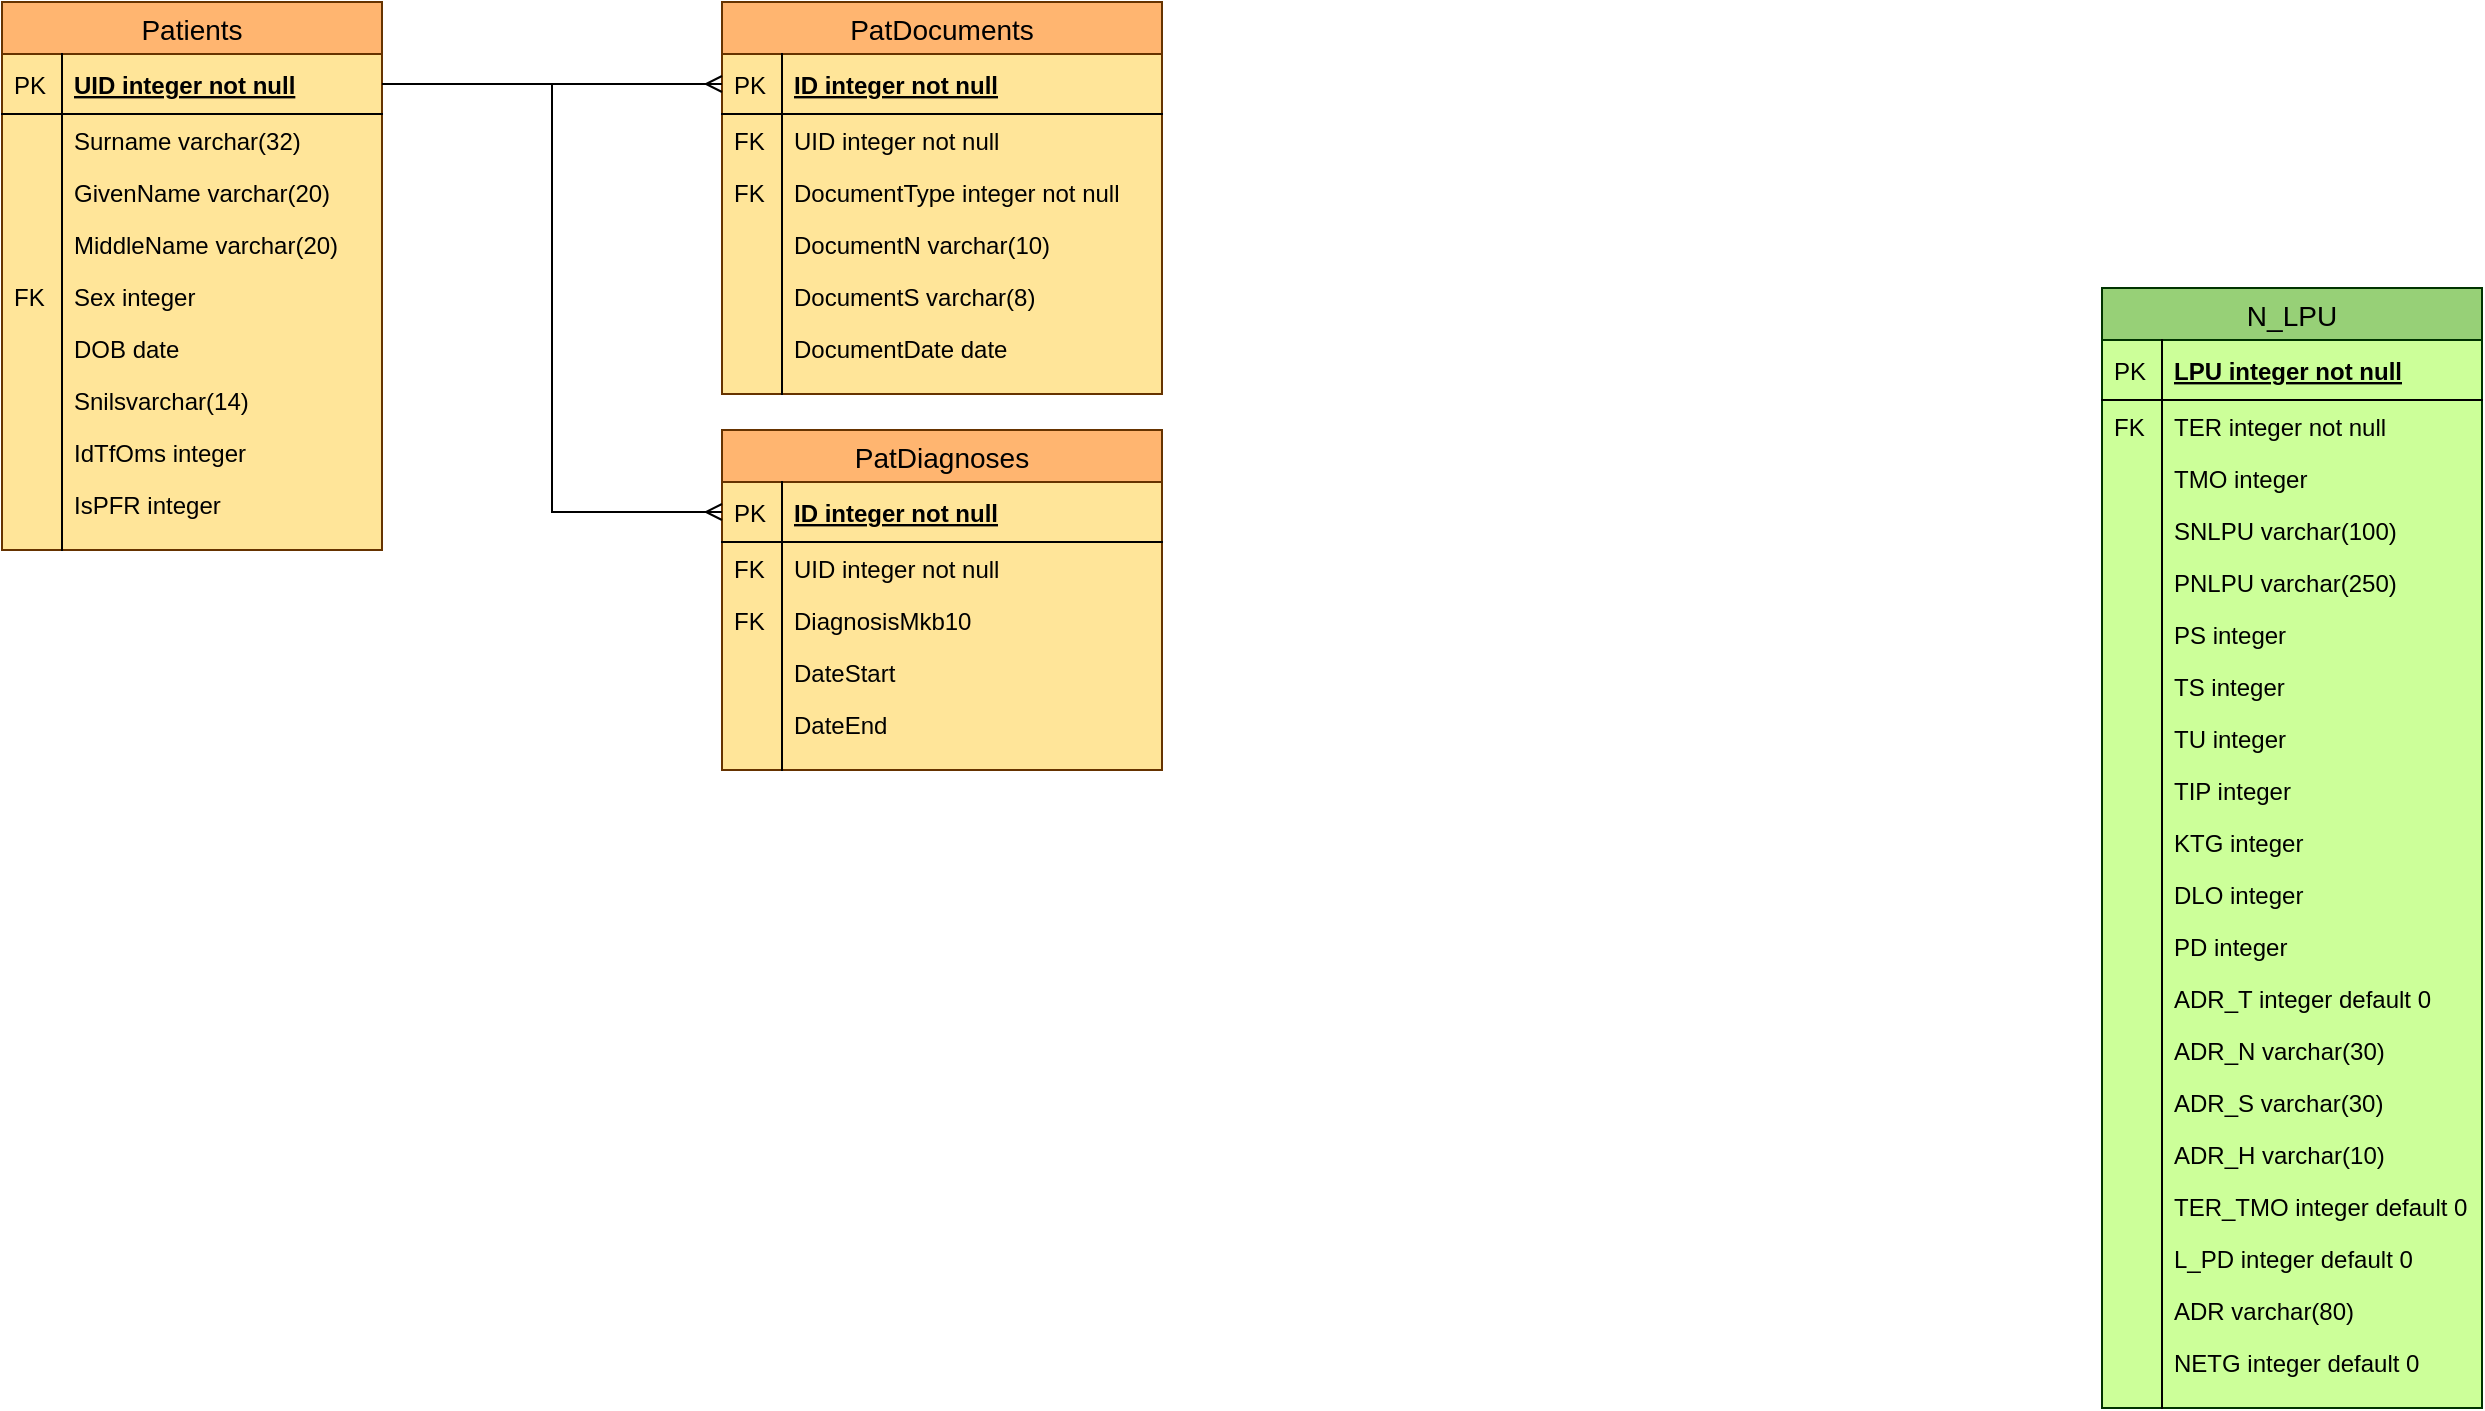 <mxfile version="12.7.8" type="github">
  <diagram id="FUw9X7OmCRQf30oBuY6P" name="Page-1">
    <mxGraphModel dx="1543" dy="1233" grid="1" gridSize="10" guides="1" tooltips="1" connect="1" arrows="1" fold="1" page="1" pageScale="1" pageWidth="827" pageHeight="1169" math="0" shadow="0">
      <root>
        <mxCell id="0" />
        <mxCell id="1" parent="0" />
        <mxCell id="DqM6Q0FQ7EFnhmW7gJWp-73" value="N_LPU" style="swimlane;fontStyle=0;childLayout=stackLayout;horizontal=1;startSize=26;fillColor=#97D077;horizontalStack=0;resizeParent=1;resizeParentMax=0;resizeLast=0;collapsible=1;marginBottom=0;swimlaneFillColor=#CCFF99;align=center;fontSize=14;strokeColor=#003300;" vertex="1" parent="1">
          <mxGeometry x="2470" y="189" width="190" height="560" as="geometry" />
        </mxCell>
        <mxCell id="DqM6Q0FQ7EFnhmW7gJWp-74" value="LPU integer not null" style="shape=partialRectangle;top=0;left=0;right=0;bottom=1;align=left;verticalAlign=middle;fillColor=none;spacingLeft=34;spacingRight=4;overflow=hidden;rotatable=0;points=[[0,0.5],[1,0.5]];portConstraint=eastwest;dropTarget=0;fontStyle=5;fontSize=12;" vertex="1" parent="DqM6Q0FQ7EFnhmW7gJWp-73">
          <mxGeometry y="26" width="190" height="30" as="geometry" />
        </mxCell>
        <mxCell id="DqM6Q0FQ7EFnhmW7gJWp-75" value="PK" style="shape=partialRectangle;top=0;left=0;bottom=0;fillColor=none;align=left;verticalAlign=middle;spacingLeft=4;spacingRight=4;overflow=hidden;rotatable=0;points=[];portConstraint=eastwest;part=1;fontSize=12;" vertex="1" connectable="0" parent="DqM6Q0FQ7EFnhmW7gJWp-74">
          <mxGeometry width="30" height="30" as="geometry" />
        </mxCell>
        <mxCell id="DqM6Q0FQ7EFnhmW7gJWp-76" value="TER integer not null" style="shape=partialRectangle;top=0;left=0;right=0;bottom=0;align=left;verticalAlign=top;fillColor=none;spacingLeft=34;spacingRight=4;overflow=hidden;rotatable=0;points=[[0,0.5],[1,0.5]];portConstraint=eastwest;dropTarget=0;fontSize=12;" vertex="1" parent="DqM6Q0FQ7EFnhmW7gJWp-73">
          <mxGeometry y="56" width="190" height="26" as="geometry" />
        </mxCell>
        <mxCell id="DqM6Q0FQ7EFnhmW7gJWp-77" value="FK" style="shape=partialRectangle;top=0;left=0;bottom=0;fillColor=none;align=left;verticalAlign=top;spacingLeft=4;spacingRight=4;overflow=hidden;rotatable=0;points=[];portConstraint=eastwest;part=1;fontSize=12;" vertex="1" connectable="0" parent="DqM6Q0FQ7EFnhmW7gJWp-76">
          <mxGeometry width="30" height="26" as="geometry" />
        </mxCell>
        <mxCell id="DqM6Q0FQ7EFnhmW7gJWp-78" value="TMO integer" style="shape=partialRectangle;top=0;left=0;right=0;bottom=0;align=left;verticalAlign=top;fillColor=none;spacingLeft=34;spacingRight=4;overflow=hidden;rotatable=0;points=[[0,0.5],[1,0.5]];portConstraint=eastwest;dropTarget=0;fontSize=12;" vertex="1" parent="DqM6Q0FQ7EFnhmW7gJWp-73">
          <mxGeometry y="82" width="190" height="26" as="geometry" />
        </mxCell>
        <mxCell id="DqM6Q0FQ7EFnhmW7gJWp-79" value="" style="shape=partialRectangle;top=0;left=0;bottom=0;fillColor=none;align=left;verticalAlign=top;spacingLeft=4;spacingRight=4;overflow=hidden;rotatable=0;points=[];portConstraint=eastwest;part=1;fontSize=12;" vertex="1" connectable="0" parent="DqM6Q0FQ7EFnhmW7gJWp-78">
          <mxGeometry width="30" height="26" as="geometry" />
        </mxCell>
        <mxCell id="DqM6Q0FQ7EFnhmW7gJWp-80" value="SNLPU varchar(100)" style="shape=partialRectangle;top=0;left=0;right=0;bottom=0;align=left;verticalAlign=top;fillColor=none;spacingLeft=34;spacingRight=4;overflow=hidden;rotatable=0;points=[[0,0.5],[1,0.5]];portConstraint=eastwest;dropTarget=0;fontSize=12;strokeColor=#003300;" vertex="1" parent="DqM6Q0FQ7EFnhmW7gJWp-73">
          <mxGeometry y="108" width="190" height="26" as="geometry" />
        </mxCell>
        <mxCell id="DqM6Q0FQ7EFnhmW7gJWp-81" value="" style="shape=partialRectangle;top=0;left=0;bottom=0;fillColor=none;align=left;verticalAlign=top;spacingLeft=4;spacingRight=4;overflow=hidden;rotatable=0;points=[];portConstraint=eastwest;part=1;fontSize=12;" vertex="1" connectable="0" parent="DqM6Q0FQ7EFnhmW7gJWp-80">
          <mxGeometry width="30" height="26" as="geometry" />
        </mxCell>
        <mxCell id="DqM6Q0FQ7EFnhmW7gJWp-82" value="PNLPU varchar(250)" style="shape=partialRectangle;top=0;left=0;right=0;bottom=0;align=left;verticalAlign=top;fillColor=none;spacingLeft=34;spacingRight=4;overflow=hidden;rotatable=0;points=[[0,0.5],[1,0.5]];portConstraint=eastwest;dropTarget=0;fontSize=12;strokeColor=#003300;" vertex="1" parent="DqM6Q0FQ7EFnhmW7gJWp-73">
          <mxGeometry y="134" width="190" height="26" as="geometry" />
        </mxCell>
        <mxCell id="DqM6Q0FQ7EFnhmW7gJWp-83" value="" style="shape=partialRectangle;top=0;left=0;bottom=0;fillColor=none;align=left;verticalAlign=top;spacingLeft=4;spacingRight=4;overflow=hidden;rotatable=0;points=[];portConstraint=eastwest;part=1;fontSize=12;" vertex="1" connectable="0" parent="DqM6Q0FQ7EFnhmW7gJWp-82">
          <mxGeometry width="30" height="26" as="geometry" />
        </mxCell>
        <mxCell id="DqM6Q0FQ7EFnhmW7gJWp-84" value="PS integer" style="shape=partialRectangle;top=0;left=0;right=0;bottom=0;align=left;verticalAlign=top;fillColor=none;spacingLeft=34;spacingRight=4;overflow=hidden;rotatable=0;points=[[0,0.5],[1,0.5]];portConstraint=eastwest;dropTarget=0;fontSize=12;strokeColor=#003300;" vertex="1" parent="DqM6Q0FQ7EFnhmW7gJWp-73">
          <mxGeometry y="160" width="190" height="26" as="geometry" />
        </mxCell>
        <mxCell id="DqM6Q0FQ7EFnhmW7gJWp-85" value="" style="shape=partialRectangle;top=0;left=0;bottom=0;fillColor=none;align=left;verticalAlign=top;spacingLeft=4;spacingRight=4;overflow=hidden;rotatable=0;points=[];portConstraint=eastwest;part=1;fontSize=12;" vertex="1" connectable="0" parent="DqM6Q0FQ7EFnhmW7gJWp-84">
          <mxGeometry width="30" height="26" as="geometry" />
        </mxCell>
        <mxCell id="DqM6Q0FQ7EFnhmW7gJWp-86" value="TS integer" style="shape=partialRectangle;top=0;left=0;right=0;bottom=0;align=left;verticalAlign=top;fillColor=none;spacingLeft=34;spacingRight=4;overflow=hidden;rotatable=0;points=[[0,0.5],[1,0.5]];portConstraint=eastwest;dropTarget=0;fontSize=12;strokeColor=#003300;" vertex="1" parent="DqM6Q0FQ7EFnhmW7gJWp-73">
          <mxGeometry y="186" width="190" height="26" as="geometry" />
        </mxCell>
        <mxCell id="DqM6Q0FQ7EFnhmW7gJWp-87" value="" style="shape=partialRectangle;top=0;left=0;bottom=0;fillColor=none;align=left;verticalAlign=top;spacingLeft=4;spacingRight=4;overflow=hidden;rotatable=0;points=[];portConstraint=eastwest;part=1;fontSize=12;" vertex="1" connectable="0" parent="DqM6Q0FQ7EFnhmW7gJWp-86">
          <mxGeometry width="30" height="26" as="geometry" />
        </mxCell>
        <mxCell id="DqM6Q0FQ7EFnhmW7gJWp-88" value="TU integer" style="shape=partialRectangle;top=0;left=0;right=0;bottom=0;align=left;verticalAlign=top;fillColor=none;spacingLeft=34;spacingRight=4;overflow=hidden;rotatable=0;points=[[0,0.5],[1,0.5]];portConstraint=eastwest;dropTarget=0;fontSize=12;strokeColor=#003300;" vertex="1" parent="DqM6Q0FQ7EFnhmW7gJWp-73">
          <mxGeometry y="212" width="190" height="26" as="geometry" />
        </mxCell>
        <mxCell id="DqM6Q0FQ7EFnhmW7gJWp-89" value="" style="shape=partialRectangle;top=0;left=0;bottom=0;fillColor=none;align=left;verticalAlign=top;spacingLeft=4;spacingRight=4;overflow=hidden;rotatable=0;points=[];portConstraint=eastwest;part=1;fontSize=12;" vertex="1" connectable="0" parent="DqM6Q0FQ7EFnhmW7gJWp-88">
          <mxGeometry width="30" height="26" as="geometry" />
        </mxCell>
        <mxCell id="DqM6Q0FQ7EFnhmW7gJWp-90" value="TIP integer" style="shape=partialRectangle;top=0;left=0;right=0;bottom=0;align=left;verticalAlign=top;fillColor=none;spacingLeft=34;spacingRight=4;overflow=hidden;rotatable=0;points=[[0,0.5],[1,0.5]];portConstraint=eastwest;dropTarget=0;fontSize=12;strokeColor=#003300;" vertex="1" parent="DqM6Q0FQ7EFnhmW7gJWp-73">
          <mxGeometry y="238" width="190" height="26" as="geometry" />
        </mxCell>
        <mxCell id="DqM6Q0FQ7EFnhmW7gJWp-91" value="" style="shape=partialRectangle;top=0;left=0;bottom=0;fillColor=none;align=left;verticalAlign=top;spacingLeft=4;spacingRight=4;overflow=hidden;rotatable=0;points=[];portConstraint=eastwest;part=1;fontSize=12;" vertex="1" connectable="0" parent="DqM6Q0FQ7EFnhmW7gJWp-90">
          <mxGeometry width="30" height="26" as="geometry" />
        </mxCell>
        <mxCell id="DqM6Q0FQ7EFnhmW7gJWp-92" value="KTG integer" style="shape=partialRectangle;top=0;left=0;right=0;bottom=0;align=left;verticalAlign=top;fillColor=none;spacingLeft=34;spacingRight=4;overflow=hidden;rotatable=0;points=[[0,0.5],[1,0.5]];portConstraint=eastwest;dropTarget=0;fontSize=12;strokeColor=#003300;" vertex="1" parent="DqM6Q0FQ7EFnhmW7gJWp-73">
          <mxGeometry y="264" width="190" height="26" as="geometry" />
        </mxCell>
        <mxCell id="DqM6Q0FQ7EFnhmW7gJWp-93" value="" style="shape=partialRectangle;top=0;left=0;bottom=0;fillColor=none;align=left;verticalAlign=top;spacingLeft=4;spacingRight=4;overflow=hidden;rotatable=0;points=[];portConstraint=eastwest;part=1;fontSize=12;" vertex="1" connectable="0" parent="DqM6Q0FQ7EFnhmW7gJWp-92">
          <mxGeometry width="30" height="26" as="geometry" />
        </mxCell>
        <mxCell id="DqM6Q0FQ7EFnhmW7gJWp-94" value="DLO integer" style="shape=partialRectangle;top=0;left=0;right=0;bottom=0;align=left;verticalAlign=top;fillColor=none;spacingLeft=34;spacingRight=4;overflow=hidden;rotatable=0;points=[[0,0.5],[1,0.5]];portConstraint=eastwest;dropTarget=0;fontSize=12;strokeColor=#003300;" vertex="1" parent="DqM6Q0FQ7EFnhmW7gJWp-73">
          <mxGeometry y="290" width="190" height="26" as="geometry" />
        </mxCell>
        <mxCell id="DqM6Q0FQ7EFnhmW7gJWp-95" value="" style="shape=partialRectangle;top=0;left=0;bottom=0;fillColor=none;align=left;verticalAlign=top;spacingLeft=4;spacingRight=4;overflow=hidden;rotatable=0;points=[];portConstraint=eastwest;part=1;fontSize=12;" vertex="1" connectable="0" parent="DqM6Q0FQ7EFnhmW7gJWp-94">
          <mxGeometry width="30" height="26" as="geometry" />
        </mxCell>
        <mxCell id="DqM6Q0FQ7EFnhmW7gJWp-96" value="PD integer" style="shape=partialRectangle;top=0;left=0;right=0;bottom=0;align=left;verticalAlign=top;fillColor=none;spacingLeft=34;spacingRight=4;overflow=hidden;rotatable=0;points=[[0,0.5],[1,0.5]];portConstraint=eastwest;dropTarget=0;fontSize=12;strokeColor=#003300;" vertex="1" parent="DqM6Q0FQ7EFnhmW7gJWp-73">
          <mxGeometry y="316" width="190" height="26" as="geometry" />
        </mxCell>
        <mxCell id="DqM6Q0FQ7EFnhmW7gJWp-97" value="" style="shape=partialRectangle;top=0;left=0;bottom=0;fillColor=none;align=left;verticalAlign=top;spacingLeft=4;spacingRight=4;overflow=hidden;rotatable=0;points=[];portConstraint=eastwest;part=1;fontSize=12;" vertex="1" connectable="0" parent="DqM6Q0FQ7EFnhmW7gJWp-96">
          <mxGeometry width="30" height="26" as="geometry" />
        </mxCell>
        <mxCell id="DqM6Q0FQ7EFnhmW7gJWp-98" value="ADR_T integer default 0&#xa;" style="shape=partialRectangle;top=0;left=0;right=0;bottom=0;align=left;verticalAlign=top;fillColor=none;spacingLeft=34;spacingRight=4;overflow=hidden;rotatable=0;points=[[0,0.5],[1,0.5]];portConstraint=eastwest;dropTarget=0;fontSize=12;strokeColor=#003300;" vertex="1" parent="DqM6Q0FQ7EFnhmW7gJWp-73">
          <mxGeometry y="342" width="190" height="26" as="geometry" />
        </mxCell>
        <mxCell id="DqM6Q0FQ7EFnhmW7gJWp-99" value="" style="shape=partialRectangle;top=0;left=0;bottom=0;fillColor=none;align=left;verticalAlign=top;spacingLeft=4;spacingRight=4;overflow=hidden;rotatable=0;points=[];portConstraint=eastwest;part=1;fontSize=12;" vertex="1" connectable="0" parent="DqM6Q0FQ7EFnhmW7gJWp-98">
          <mxGeometry width="30" height="26" as="geometry" />
        </mxCell>
        <mxCell id="DqM6Q0FQ7EFnhmW7gJWp-100" value="ADR_N varchar(30)" style="shape=partialRectangle;top=0;left=0;right=0;bottom=0;align=left;verticalAlign=top;fillColor=none;spacingLeft=34;spacingRight=4;overflow=hidden;rotatable=0;points=[[0,0.5],[1,0.5]];portConstraint=eastwest;dropTarget=0;fontSize=12;strokeColor=#003300;" vertex="1" parent="DqM6Q0FQ7EFnhmW7gJWp-73">
          <mxGeometry y="368" width="190" height="26" as="geometry" />
        </mxCell>
        <mxCell id="DqM6Q0FQ7EFnhmW7gJWp-101" value="" style="shape=partialRectangle;top=0;left=0;bottom=0;fillColor=none;align=left;verticalAlign=top;spacingLeft=4;spacingRight=4;overflow=hidden;rotatable=0;points=[];portConstraint=eastwest;part=1;fontSize=12;" vertex="1" connectable="0" parent="DqM6Q0FQ7EFnhmW7gJWp-100">
          <mxGeometry width="30" height="26" as="geometry" />
        </mxCell>
        <mxCell id="DqM6Q0FQ7EFnhmW7gJWp-102" value="ADR_S varchar(30)" style="shape=partialRectangle;top=0;left=0;right=0;bottom=0;align=left;verticalAlign=top;fillColor=none;spacingLeft=34;spacingRight=4;overflow=hidden;rotatable=0;points=[[0,0.5],[1,0.5]];portConstraint=eastwest;dropTarget=0;fontSize=12;strokeColor=#003300;" vertex="1" parent="DqM6Q0FQ7EFnhmW7gJWp-73">
          <mxGeometry y="394" width="190" height="26" as="geometry" />
        </mxCell>
        <mxCell id="DqM6Q0FQ7EFnhmW7gJWp-103" value="" style="shape=partialRectangle;top=0;left=0;bottom=0;fillColor=none;align=left;verticalAlign=top;spacingLeft=4;spacingRight=4;overflow=hidden;rotatable=0;points=[];portConstraint=eastwest;part=1;fontSize=12;" vertex="1" connectable="0" parent="DqM6Q0FQ7EFnhmW7gJWp-102">
          <mxGeometry width="30" height="26" as="geometry" />
        </mxCell>
        <mxCell id="DqM6Q0FQ7EFnhmW7gJWp-104" value="ADR_H varchar(10)" style="shape=partialRectangle;top=0;left=0;right=0;bottom=0;align=left;verticalAlign=top;fillColor=none;spacingLeft=34;spacingRight=4;overflow=hidden;rotatable=0;points=[[0,0.5],[1,0.5]];portConstraint=eastwest;dropTarget=0;fontSize=12;strokeColor=#003300;" vertex="1" parent="DqM6Q0FQ7EFnhmW7gJWp-73">
          <mxGeometry y="420" width="190" height="26" as="geometry" />
        </mxCell>
        <mxCell id="DqM6Q0FQ7EFnhmW7gJWp-105" value="" style="shape=partialRectangle;top=0;left=0;bottom=0;fillColor=none;align=left;verticalAlign=top;spacingLeft=4;spacingRight=4;overflow=hidden;rotatable=0;points=[];portConstraint=eastwest;part=1;fontSize=12;" vertex="1" connectable="0" parent="DqM6Q0FQ7EFnhmW7gJWp-104">
          <mxGeometry width="30" height="26" as="geometry" />
        </mxCell>
        <mxCell id="DqM6Q0FQ7EFnhmW7gJWp-106" value="TER_TMO integer default 0" style="shape=partialRectangle;top=0;left=0;right=0;bottom=0;align=left;verticalAlign=top;fillColor=none;spacingLeft=34;spacingRight=4;overflow=hidden;rotatable=0;points=[[0,0.5],[1,0.5]];portConstraint=eastwest;dropTarget=0;fontSize=12;strokeColor=#003300;" vertex="1" parent="DqM6Q0FQ7EFnhmW7gJWp-73">
          <mxGeometry y="446" width="190" height="26" as="geometry" />
        </mxCell>
        <mxCell id="DqM6Q0FQ7EFnhmW7gJWp-107" value="" style="shape=partialRectangle;top=0;left=0;bottom=0;fillColor=none;align=left;verticalAlign=top;spacingLeft=4;spacingRight=4;overflow=hidden;rotatable=0;points=[];portConstraint=eastwest;part=1;fontSize=12;" vertex="1" connectable="0" parent="DqM6Q0FQ7EFnhmW7gJWp-106">
          <mxGeometry width="30" height="26" as="geometry" />
        </mxCell>
        <mxCell id="DqM6Q0FQ7EFnhmW7gJWp-108" value="L_PD integer default 0" style="shape=partialRectangle;top=0;left=0;right=0;bottom=0;align=left;verticalAlign=top;fillColor=none;spacingLeft=34;spacingRight=4;overflow=hidden;rotatable=0;points=[[0,0.5],[1,0.5]];portConstraint=eastwest;dropTarget=0;fontSize=12;strokeColor=#003300;" vertex="1" parent="DqM6Q0FQ7EFnhmW7gJWp-73">
          <mxGeometry y="472" width="190" height="26" as="geometry" />
        </mxCell>
        <mxCell id="DqM6Q0FQ7EFnhmW7gJWp-109" value="" style="shape=partialRectangle;top=0;left=0;bottom=0;fillColor=none;align=left;verticalAlign=top;spacingLeft=4;spacingRight=4;overflow=hidden;rotatable=0;points=[];portConstraint=eastwest;part=1;fontSize=12;" vertex="1" connectable="0" parent="DqM6Q0FQ7EFnhmW7gJWp-108">
          <mxGeometry width="30" height="26" as="geometry" />
        </mxCell>
        <mxCell id="DqM6Q0FQ7EFnhmW7gJWp-110" value="ADR varchar(80)" style="shape=partialRectangle;top=0;left=0;right=0;bottom=0;align=left;verticalAlign=top;fillColor=none;spacingLeft=34;spacingRight=4;overflow=hidden;rotatable=0;points=[[0,0.5],[1,0.5]];portConstraint=eastwest;dropTarget=0;fontSize=12;strokeColor=#003300;" vertex="1" parent="DqM6Q0FQ7EFnhmW7gJWp-73">
          <mxGeometry y="498" width="190" height="26" as="geometry" />
        </mxCell>
        <mxCell id="DqM6Q0FQ7EFnhmW7gJWp-111" value="" style="shape=partialRectangle;top=0;left=0;bottom=0;fillColor=none;align=left;verticalAlign=top;spacingLeft=4;spacingRight=4;overflow=hidden;rotatable=0;points=[];portConstraint=eastwest;part=1;fontSize=12;" vertex="1" connectable="0" parent="DqM6Q0FQ7EFnhmW7gJWp-110">
          <mxGeometry width="30" height="26" as="geometry" />
        </mxCell>
        <mxCell id="DqM6Q0FQ7EFnhmW7gJWp-112" value="NETG integer default 0" style="shape=partialRectangle;top=0;left=0;right=0;bottom=0;align=left;verticalAlign=top;fillColor=none;spacingLeft=34;spacingRight=4;overflow=hidden;rotatable=0;points=[[0,0.5],[1,0.5]];portConstraint=eastwest;dropTarget=0;fontSize=12;" vertex="1" parent="DqM6Q0FQ7EFnhmW7gJWp-73">
          <mxGeometry y="524" width="190" height="26" as="geometry" />
        </mxCell>
        <mxCell id="DqM6Q0FQ7EFnhmW7gJWp-113" value="" style="shape=partialRectangle;top=0;left=0;bottom=0;fillColor=none;align=left;verticalAlign=top;spacingLeft=4;spacingRight=4;overflow=hidden;rotatable=0;points=[];portConstraint=eastwest;part=1;fontSize=12;" vertex="1" connectable="0" parent="DqM6Q0FQ7EFnhmW7gJWp-112">
          <mxGeometry width="30" height="26" as="geometry" />
        </mxCell>
        <mxCell id="DqM6Q0FQ7EFnhmW7gJWp-114" value="" style="shape=partialRectangle;top=0;left=0;right=0;bottom=0;align=left;verticalAlign=top;fillColor=none;spacingLeft=34;spacingRight=4;overflow=hidden;rotatable=0;points=[[0,0.5],[1,0.5]];portConstraint=eastwest;dropTarget=0;fontSize=12;" vertex="1" parent="DqM6Q0FQ7EFnhmW7gJWp-73">
          <mxGeometry y="550" width="190" height="10" as="geometry" />
        </mxCell>
        <mxCell id="DqM6Q0FQ7EFnhmW7gJWp-115" value="" style="shape=partialRectangle;top=0;left=0;bottom=0;fillColor=none;align=left;verticalAlign=top;spacingLeft=4;spacingRight=4;overflow=hidden;rotatable=0;points=[];portConstraint=eastwest;part=1;fontSize=12;" vertex="1" connectable="0" parent="DqM6Q0FQ7EFnhmW7gJWp-114">
          <mxGeometry width="30" height="10" as="geometry" />
        </mxCell>
        <mxCell id="DqM6Q0FQ7EFnhmW7gJWp-154" value="Patients" style="swimlane;fontStyle=0;childLayout=stackLayout;horizontal=1;startSize=26;fillColor=#FFB570;horizontalStack=0;resizeParent=1;resizeParentMax=0;resizeLast=0;collapsible=1;marginBottom=0;swimlaneFillColor=#FFE599;align=center;fontSize=14;strokeColor=#663300;" vertex="1" parent="1">
          <mxGeometry x="1420" y="46" width="190" height="274" as="geometry" />
        </mxCell>
        <mxCell id="DqM6Q0FQ7EFnhmW7gJWp-155" value="UID integer not null" style="shape=partialRectangle;top=0;left=0;right=0;bottom=1;align=left;verticalAlign=middle;fillColor=none;spacingLeft=34;spacingRight=4;overflow=hidden;rotatable=0;points=[[0,0.5],[1,0.5]];portConstraint=eastwest;dropTarget=0;fontStyle=5;fontSize=12;" vertex="1" parent="DqM6Q0FQ7EFnhmW7gJWp-154">
          <mxGeometry y="26" width="190" height="30" as="geometry" />
        </mxCell>
        <mxCell id="DqM6Q0FQ7EFnhmW7gJWp-156" value="PK" style="shape=partialRectangle;top=0;left=0;bottom=0;fillColor=none;align=left;verticalAlign=middle;spacingLeft=4;spacingRight=4;overflow=hidden;rotatable=0;points=[];portConstraint=eastwest;part=1;fontSize=12;" vertex="1" connectable="0" parent="DqM6Q0FQ7EFnhmW7gJWp-155">
          <mxGeometry width="30" height="30" as="geometry" />
        </mxCell>
        <mxCell id="DqM6Q0FQ7EFnhmW7gJWp-229" value="Surname varchar(32)" style="shape=partialRectangle;top=0;left=0;right=0;bottom=0;align=left;verticalAlign=top;fillColor=none;spacingLeft=34;spacingRight=4;overflow=hidden;rotatable=0;points=[[0,0.5],[1,0.5]];portConstraint=eastwest;dropTarget=0;fontSize=12;strokeColor=#663300;" vertex="1" parent="DqM6Q0FQ7EFnhmW7gJWp-154">
          <mxGeometry y="56" width="190" height="26" as="geometry" />
        </mxCell>
        <mxCell id="DqM6Q0FQ7EFnhmW7gJWp-230" value="" style="shape=partialRectangle;top=0;left=0;bottom=0;fillColor=none;align=left;verticalAlign=top;spacingLeft=4;spacingRight=4;overflow=hidden;rotatable=0;points=[];portConstraint=eastwest;part=1;fontSize=12;" vertex="1" connectable="0" parent="DqM6Q0FQ7EFnhmW7gJWp-229">
          <mxGeometry width="30" height="26" as="geometry" />
        </mxCell>
        <mxCell id="DqM6Q0FQ7EFnhmW7gJWp-161" value="GivenName varchar(20)" style="shape=partialRectangle;top=0;left=0;right=0;bottom=0;align=left;verticalAlign=top;fillColor=none;spacingLeft=34;spacingRight=4;overflow=hidden;rotatable=0;points=[[0,0.5],[1,0.5]];portConstraint=eastwest;dropTarget=0;fontSize=12;strokeColor=#003300;" vertex="1" parent="DqM6Q0FQ7EFnhmW7gJWp-154">
          <mxGeometry y="82" width="190" height="26" as="geometry" />
        </mxCell>
        <mxCell id="DqM6Q0FQ7EFnhmW7gJWp-162" value="" style="shape=partialRectangle;top=0;left=0;bottom=0;fillColor=none;align=left;verticalAlign=top;spacingLeft=4;spacingRight=4;overflow=hidden;rotatable=0;points=[];portConstraint=eastwest;part=1;fontSize=12;" vertex="1" connectable="0" parent="DqM6Q0FQ7EFnhmW7gJWp-161">
          <mxGeometry width="30" height="26" as="geometry" />
        </mxCell>
        <mxCell id="DqM6Q0FQ7EFnhmW7gJWp-165" value="MiddleName varchar(20)" style="shape=partialRectangle;top=0;left=0;right=0;bottom=0;align=left;verticalAlign=top;fillColor=none;spacingLeft=34;spacingRight=4;overflow=hidden;rotatable=0;points=[[0,0.5],[1,0.5]];portConstraint=eastwest;dropTarget=0;fontSize=12;strokeColor=#003300;" vertex="1" parent="DqM6Q0FQ7EFnhmW7gJWp-154">
          <mxGeometry y="108" width="190" height="26" as="geometry" />
        </mxCell>
        <mxCell id="DqM6Q0FQ7EFnhmW7gJWp-166" value="" style="shape=partialRectangle;top=0;left=0;bottom=0;fillColor=none;align=left;verticalAlign=top;spacingLeft=4;spacingRight=4;overflow=hidden;rotatable=0;points=[];portConstraint=eastwest;part=1;fontSize=12;" vertex="1" connectable="0" parent="DqM6Q0FQ7EFnhmW7gJWp-165">
          <mxGeometry width="30" height="26" as="geometry" />
        </mxCell>
        <mxCell id="DqM6Q0FQ7EFnhmW7gJWp-159" value="Sex integer" style="shape=partialRectangle;top=0;left=0;right=0;bottom=0;align=left;verticalAlign=top;fillColor=none;spacingLeft=34;spacingRight=4;overflow=hidden;rotatable=0;points=[[0,0.5],[1,0.5]];portConstraint=eastwest;dropTarget=0;fontSize=12;" vertex="1" parent="DqM6Q0FQ7EFnhmW7gJWp-154">
          <mxGeometry y="134" width="190" height="26" as="geometry" />
        </mxCell>
        <mxCell id="DqM6Q0FQ7EFnhmW7gJWp-160" value="FK" style="shape=partialRectangle;top=0;left=0;bottom=0;fillColor=none;align=left;verticalAlign=top;spacingLeft=4;spacingRight=4;overflow=hidden;rotatable=0;points=[];portConstraint=eastwest;part=1;fontSize=12;" vertex="1" connectable="0" parent="DqM6Q0FQ7EFnhmW7gJWp-159">
          <mxGeometry width="30" height="26" as="geometry" />
        </mxCell>
        <mxCell id="DqM6Q0FQ7EFnhmW7gJWp-167" value="DOB date" style="shape=partialRectangle;top=0;left=0;right=0;bottom=0;align=left;verticalAlign=top;fillColor=none;spacingLeft=34;spacingRight=4;overflow=hidden;rotatable=0;points=[[0,0.5],[1,0.5]];portConstraint=eastwest;dropTarget=0;fontSize=12;strokeColor=#003300;" vertex="1" parent="DqM6Q0FQ7EFnhmW7gJWp-154">
          <mxGeometry y="160" width="190" height="26" as="geometry" />
        </mxCell>
        <mxCell id="DqM6Q0FQ7EFnhmW7gJWp-168" value="" style="shape=partialRectangle;top=0;left=0;bottom=0;fillColor=none;align=left;verticalAlign=top;spacingLeft=4;spacingRight=4;overflow=hidden;rotatable=0;points=[];portConstraint=eastwest;part=1;fontSize=12;" vertex="1" connectable="0" parent="DqM6Q0FQ7EFnhmW7gJWp-167">
          <mxGeometry width="30" height="26" as="geometry" />
        </mxCell>
        <mxCell id="DqM6Q0FQ7EFnhmW7gJWp-171" value="Snilsvarchar(14)" style="shape=partialRectangle;top=0;left=0;right=0;bottom=0;align=left;verticalAlign=top;fillColor=none;spacingLeft=34;spacingRight=4;overflow=hidden;rotatable=0;points=[[0,0.5],[1,0.5]];portConstraint=eastwest;dropTarget=0;fontSize=12;strokeColor=#003300;" vertex="1" parent="DqM6Q0FQ7EFnhmW7gJWp-154">
          <mxGeometry y="186" width="190" height="26" as="geometry" />
        </mxCell>
        <mxCell id="DqM6Q0FQ7EFnhmW7gJWp-172" value="" style="shape=partialRectangle;top=0;left=0;bottom=0;fillColor=none;align=left;verticalAlign=top;spacingLeft=4;spacingRight=4;overflow=hidden;rotatable=0;points=[];portConstraint=eastwest;part=1;fontSize=12;" vertex="1" connectable="0" parent="DqM6Q0FQ7EFnhmW7gJWp-171">
          <mxGeometry width="30" height="26" as="geometry" />
        </mxCell>
        <mxCell id="DqM6Q0FQ7EFnhmW7gJWp-175" value="IdTfOms integer" style="shape=partialRectangle;top=0;left=0;right=0;bottom=0;align=left;verticalAlign=top;fillColor=none;spacingLeft=34;spacingRight=4;overflow=hidden;rotatable=0;points=[[0,0.5],[1,0.5]];portConstraint=eastwest;dropTarget=0;fontSize=12;strokeColor=#003300;" vertex="1" parent="DqM6Q0FQ7EFnhmW7gJWp-154">
          <mxGeometry y="212" width="190" height="26" as="geometry" />
        </mxCell>
        <mxCell id="DqM6Q0FQ7EFnhmW7gJWp-176" value="" style="shape=partialRectangle;top=0;left=0;bottom=0;fillColor=none;align=left;verticalAlign=top;spacingLeft=4;spacingRight=4;overflow=hidden;rotatable=0;points=[];portConstraint=eastwest;part=1;fontSize=12;" vertex="1" connectable="0" parent="DqM6Q0FQ7EFnhmW7gJWp-175">
          <mxGeometry width="30" height="26" as="geometry" />
        </mxCell>
        <mxCell id="DqM6Q0FQ7EFnhmW7gJWp-177" value="IsPFR integer" style="shape=partialRectangle;top=0;left=0;right=0;bottom=0;align=left;verticalAlign=top;fillColor=none;spacingLeft=34;spacingRight=4;overflow=hidden;rotatable=0;points=[[0,0.5],[1,0.5]];portConstraint=eastwest;dropTarget=0;fontSize=12;strokeColor=#003300;" vertex="1" parent="DqM6Q0FQ7EFnhmW7gJWp-154">
          <mxGeometry y="238" width="190" height="26" as="geometry" />
        </mxCell>
        <mxCell id="DqM6Q0FQ7EFnhmW7gJWp-178" value="" style="shape=partialRectangle;top=0;left=0;bottom=0;fillColor=none;align=left;verticalAlign=top;spacingLeft=4;spacingRight=4;overflow=hidden;rotatable=0;points=[];portConstraint=eastwest;part=1;fontSize=12;" vertex="1" connectable="0" parent="DqM6Q0FQ7EFnhmW7gJWp-177">
          <mxGeometry width="30" height="26" as="geometry" />
        </mxCell>
        <mxCell id="DqM6Q0FQ7EFnhmW7gJWp-265" value="" style="shape=partialRectangle;top=0;left=0;right=0;bottom=0;align=left;verticalAlign=top;fillColor=none;spacingLeft=34;spacingRight=4;overflow=hidden;rotatable=0;points=[[0,0.5],[1,0.5]];portConstraint=eastwest;dropTarget=0;fontSize=12;" vertex="1" parent="DqM6Q0FQ7EFnhmW7gJWp-154">
          <mxGeometry y="264" width="190" height="10" as="geometry" />
        </mxCell>
        <mxCell id="DqM6Q0FQ7EFnhmW7gJWp-266" value="" style="shape=partialRectangle;top=0;left=0;bottom=0;fillColor=none;align=left;verticalAlign=top;spacingLeft=4;spacingRight=4;overflow=hidden;rotatable=0;points=[];portConstraint=eastwest;part=1;fontSize=12;" vertex="1" connectable="0" parent="DqM6Q0FQ7EFnhmW7gJWp-265">
          <mxGeometry width="30" height="10" as="geometry" />
        </mxCell>
        <mxCell id="DqM6Q0FQ7EFnhmW7gJWp-671" value="PatDocuments" style="swimlane;fontStyle=0;childLayout=stackLayout;horizontal=1;startSize=26;fillColor=#FFB570;horizontalStack=0;resizeParent=1;resizeParentMax=0;resizeLast=0;collapsible=1;marginBottom=0;swimlaneFillColor=#FFE599;align=center;fontSize=14;strokeColor=#663300;" vertex="1" parent="1">
          <mxGeometry x="1780" y="46" width="220" height="196" as="geometry" />
        </mxCell>
        <mxCell id="DqM6Q0FQ7EFnhmW7gJWp-672" value="ID integer not null" style="shape=partialRectangle;top=0;left=0;right=0;bottom=1;align=left;verticalAlign=middle;fillColor=none;spacingLeft=34;spacingRight=4;overflow=hidden;rotatable=0;points=[[0,0.5],[1,0.5]];portConstraint=eastwest;dropTarget=0;fontStyle=5;fontSize=12;" vertex="1" parent="DqM6Q0FQ7EFnhmW7gJWp-671">
          <mxGeometry y="26" width="220" height="30" as="geometry" />
        </mxCell>
        <mxCell id="DqM6Q0FQ7EFnhmW7gJWp-673" value="PK" style="shape=partialRectangle;top=0;left=0;bottom=0;fillColor=none;align=left;verticalAlign=middle;spacingLeft=4;spacingRight=4;overflow=hidden;rotatable=0;points=[];portConstraint=eastwest;part=1;fontSize=12;" vertex="1" connectable="0" parent="DqM6Q0FQ7EFnhmW7gJWp-672">
          <mxGeometry width="30" height="30" as="geometry" />
        </mxCell>
        <mxCell id="DqM6Q0FQ7EFnhmW7gJWp-674" value="UID integer not null" style="shape=partialRectangle;top=0;left=0;right=0;bottom=0;align=left;verticalAlign=top;fillColor=none;spacingLeft=34;spacingRight=4;overflow=hidden;rotatable=0;points=[[0,0.5],[1,0.5]];portConstraint=eastwest;dropTarget=0;fontSize=12;strokeColor=#663300;" vertex="1" parent="DqM6Q0FQ7EFnhmW7gJWp-671">
          <mxGeometry y="56" width="220" height="26" as="geometry" />
        </mxCell>
        <mxCell id="DqM6Q0FQ7EFnhmW7gJWp-675" value="FK" style="shape=partialRectangle;top=0;left=0;bottom=0;fillColor=none;align=left;verticalAlign=top;spacingLeft=4;spacingRight=4;overflow=hidden;rotatable=0;points=[];portConstraint=eastwest;part=1;fontSize=12;" vertex="1" connectable="0" parent="DqM6Q0FQ7EFnhmW7gJWp-674">
          <mxGeometry width="30" height="26" as="geometry" />
        </mxCell>
        <mxCell id="DqM6Q0FQ7EFnhmW7gJWp-676" value="DocumentType integer not null" style="shape=partialRectangle;top=0;left=0;right=0;bottom=0;align=left;verticalAlign=top;fillColor=none;spacingLeft=34;spacingRight=4;overflow=hidden;rotatable=0;points=[[0,0.5],[1,0.5]];portConstraint=eastwest;dropTarget=0;fontSize=12;strokeColor=#003300;" vertex="1" parent="DqM6Q0FQ7EFnhmW7gJWp-671">
          <mxGeometry y="82" width="220" height="26" as="geometry" />
        </mxCell>
        <mxCell id="DqM6Q0FQ7EFnhmW7gJWp-677" value="FK" style="shape=partialRectangle;top=0;left=0;bottom=0;fillColor=none;align=left;verticalAlign=top;spacingLeft=4;spacingRight=4;overflow=hidden;rotatable=0;points=[];portConstraint=eastwest;part=1;fontSize=12;" vertex="1" connectable="0" parent="DqM6Q0FQ7EFnhmW7gJWp-676">
          <mxGeometry width="30" height="26" as="geometry" />
        </mxCell>
        <mxCell id="DqM6Q0FQ7EFnhmW7gJWp-678" value="DocumentN varchar(10)" style="shape=partialRectangle;top=0;left=0;right=0;bottom=0;align=left;verticalAlign=top;fillColor=none;spacingLeft=34;spacingRight=4;overflow=hidden;rotatable=0;points=[[0,0.5],[1,0.5]];portConstraint=eastwest;dropTarget=0;fontSize=12;strokeColor=#003300;" vertex="1" parent="DqM6Q0FQ7EFnhmW7gJWp-671">
          <mxGeometry y="108" width="220" height="26" as="geometry" />
        </mxCell>
        <mxCell id="DqM6Q0FQ7EFnhmW7gJWp-679" value="" style="shape=partialRectangle;top=0;left=0;bottom=0;fillColor=none;align=left;verticalAlign=top;spacingLeft=4;spacingRight=4;overflow=hidden;rotatable=0;points=[];portConstraint=eastwest;part=1;fontSize=12;" vertex="1" connectable="0" parent="DqM6Q0FQ7EFnhmW7gJWp-678">
          <mxGeometry width="30" height="26" as="geometry" />
        </mxCell>
        <mxCell id="DqM6Q0FQ7EFnhmW7gJWp-680" value="DocumentS varchar(8)" style="shape=partialRectangle;top=0;left=0;right=0;bottom=0;align=left;verticalAlign=top;fillColor=none;spacingLeft=34;spacingRight=4;overflow=hidden;rotatable=0;points=[[0,0.5],[1,0.5]];portConstraint=eastwest;dropTarget=0;fontSize=12;" vertex="1" parent="DqM6Q0FQ7EFnhmW7gJWp-671">
          <mxGeometry y="134" width="220" height="26" as="geometry" />
        </mxCell>
        <mxCell id="DqM6Q0FQ7EFnhmW7gJWp-681" value="" style="shape=partialRectangle;top=0;left=0;bottom=0;fillColor=none;align=left;verticalAlign=top;spacingLeft=4;spacingRight=4;overflow=hidden;rotatable=0;points=[];portConstraint=eastwest;part=1;fontSize=12;" vertex="1" connectable="0" parent="DqM6Q0FQ7EFnhmW7gJWp-680">
          <mxGeometry width="30" height="26" as="geometry" />
        </mxCell>
        <mxCell id="DqM6Q0FQ7EFnhmW7gJWp-682" value="DocumentDate date" style="shape=partialRectangle;top=0;left=0;right=0;bottom=0;align=left;verticalAlign=top;fillColor=none;spacingLeft=34;spacingRight=4;overflow=hidden;rotatable=0;points=[[0,0.5],[1,0.5]];portConstraint=eastwest;dropTarget=0;fontSize=12;strokeColor=#003300;" vertex="1" parent="DqM6Q0FQ7EFnhmW7gJWp-671">
          <mxGeometry y="160" width="220" height="26" as="geometry" />
        </mxCell>
        <mxCell id="DqM6Q0FQ7EFnhmW7gJWp-683" value="" style="shape=partialRectangle;top=0;left=0;bottom=0;fillColor=none;align=left;verticalAlign=top;spacingLeft=4;spacingRight=4;overflow=hidden;rotatable=0;points=[];portConstraint=eastwest;part=1;fontSize=12;" vertex="1" connectable="0" parent="DqM6Q0FQ7EFnhmW7gJWp-682">
          <mxGeometry width="30" height="26" as="geometry" />
        </mxCell>
        <mxCell id="DqM6Q0FQ7EFnhmW7gJWp-690" value="" style="shape=partialRectangle;top=0;left=0;right=0;bottom=0;align=left;verticalAlign=top;fillColor=none;spacingLeft=34;spacingRight=4;overflow=hidden;rotatable=0;points=[[0,0.5],[1,0.5]];portConstraint=eastwest;dropTarget=0;fontSize=12;" vertex="1" parent="DqM6Q0FQ7EFnhmW7gJWp-671">
          <mxGeometry y="186" width="220" height="10" as="geometry" />
        </mxCell>
        <mxCell id="DqM6Q0FQ7EFnhmW7gJWp-691" value="" style="shape=partialRectangle;top=0;left=0;bottom=0;fillColor=none;align=left;verticalAlign=top;spacingLeft=4;spacingRight=4;overflow=hidden;rotatable=0;points=[];portConstraint=eastwest;part=1;fontSize=12;" vertex="1" connectable="0" parent="DqM6Q0FQ7EFnhmW7gJWp-690">
          <mxGeometry width="30" height="10" as="geometry" />
        </mxCell>
        <mxCell id="DqM6Q0FQ7EFnhmW7gJWp-692" style="edgeStyle=orthogonalEdgeStyle;rounded=0;orthogonalLoop=1;jettySize=auto;html=1;exitX=1;exitY=0.5;exitDx=0;exitDy=0;entryX=0;entryY=0.5;entryDx=0;entryDy=0;endArrow=ERmany;endFill=0;" edge="1" parent="1" source="DqM6Q0FQ7EFnhmW7gJWp-155" target="DqM6Q0FQ7EFnhmW7gJWp-672">
          <mxGeometry relative="1" as="geometry" />
        </mxCell>
        <mxCell id="DqM6Q0FQ7EFnhmW7gJWp-693" value="PatDiagnoses" style="swimlane;fontStyle=0;childLayout=stackLayout;horizontal=1;startSize=26;fillColor=#FFB570;horizontalStack=0;resizeParent=1;resizeParentMax=0;resizeLast=0;collapsible=1;marginBottom=0;swimlaneFillColor=#FFE599;align=center;fontSize=14;strokeColor=#663300;" vertex="1" parent="1">
          <mxGeometry x="1780" y="260" width="220" height="170" as="geometry" />
        </mxCell>
        <mxCell id="DqM6Q0FQ7EFnhmW7gJWp-694" value="ID integer not null" style="shape=partialRectangle;top=0;left=0;right=0;bottom=1;align=left;verticalAlign=middle;fillColor=none;spacingLeft=34;spacingRight=4;overflow=hidden;rotatable=0;points=[[0,0.5],[1,0.5]];portConstraint=eastwest;dropTarget=0;fontStyle=5;fontSize=12;" vertex="1" parent="DqM6Q0FQ7EFnhmW7gJWp-693">
          <mxGeometry y="26" width="220" height="30" as="geometry" />
        </mxCell>
        <mxCell id="DqM6Q0FQ7EFnhmW7gJWp-695" value="PK" style="shape=partialRectangle;top=0;left=0;bottom=0;fillColor=none;align=left;verticalAlign=middle;spacingLeft=4;spacingRight=4;overflow=hidden;rotatable=0;points=[];portConstraint=eastwest;part=1;fontSize=12;" vertex="1" connectable="0" parent="DqM6Q0FQ7EFnhmW7gJWp-694">
          <mxGeometry width="30" height="30" as="geometry" />
        </mxCell>
        <mxCell id="DqM6Q0FQ7EFnhmW7gJWp-696" value="UID integer not null" style="shape=partialRectangle;top=0;left=0;right=0;bottom=0;align=left;verticalAlign=top;fillColor=none;spacingLeft=34;spacingRight=4;overflow=hidden;rotatable=0;points=[[0,0.5],[1,0.5]];portConstraint=eastwest;dropTarget=0;fontSize=12;strokeColor=#663300;" vertex="1" parent="DqM6Q0FQ7EFnhmW7gJWp-693">
          <mxGeometry y="56" width="220" height="26" as="geometry" />
        </mxCell>
        <mxCell id="DqM6Q0FQ7EFnhmW7gJWp-697" value="FK" style="shape=partialRectangle;top=0;left=0;bottom=0;fillColor=none;align=left;verticalAlign=top;spacingLeft=4;spacingRight=4;overflow=hidden;rotatable=0;points=[];portConstraint=eastwest;part=1;fontSize=12;" vertex="1" connectable="0" parent="DqM6Q0FQ7EFnhmW7gJWp-696">
          <mxGeometry width="30" height="26" as="geometry" />
        </mxCell>
        <mxCell id="DqM6Q0FQ7EFnhmW7gJWp-698" value="DiagnosisMkb10" style="shape=partialRectangle;top=0;left=0;right=0;bottom=0;align=left;verticalAlign=top;fillColor=none;spacingLeft=34;spacingRight=4;overflow=hidden;rotatable=0;points=[[0,0.5],[1,0.5]];portConstraint=eastwest;dropTarget=0;fontSize=12;strokeColor=#003300;" vertex="1" parent="DqM6Q0FQ7EFnhmW7gJWp-693">
          <mxGeometry y="82" width="220" height="26" as="geometry" />
        </mxCell>
        <mxCell id="DqM6Q0FQ7EFnhmW7gJWp-699" value="FK" style="shape=partialRectangle;top=0;left=0;bottom=0;fillColor=none;align=left;verticalAlign=top;spacingLeft=4;spacingRight=4;overflow=hidden;rotatable=0;points=[];portConstraint=eastwest;part=1;fontSize=12;" vertex="1" connectable="0" parent="DqM6Q0FQ7EFnhmW7gJWp-698">
          <mxGeometry width="30" height="26" as="geometry" />
        </mxCell>
        <mxCell id="DqM6Q0FQ7EFnhmW7gJWp-700" value="DateStart" style="shape=partialRectangle;top=0;left=0;right=0;bottom=0;align=left;verticalAlign=top;fillColor=none;spacingLeft=34;spacingRight=4;overflow=hidden;rotatable=0;points=[[0,0.5],[1,0.5]];portConstraint=eastwest;dropTarget=0;fontSize=12;strokeColor=#003300;" vertex="1" parent="DqM6Q0FQ7EFnhmW7gJWp-693">
          <mxGeometry y="108" width="220" height="26" as="geometry" />
        </mxCell>
        <mxCell id="DqM6Q0FQ7EFnhmW7gJWp-701" value="" style="shape=partialRectangle;top=0;left=0;bottom=0;fillColor=none;align=left;verticalAlign=top;spacingLeft=4;spacingRight=4;overflow=hidden;rotatable=0;points=[];portConstraint=eastwest;part=1;fontSize=12;" vertex="1" connectable="0" parent="DqM6Q0FQ7EFnhmW7gJWp-700">
          <mxGeometry width="30" height="26" as="geometry" />
        </mxCell>
        <mxCell id="DqM6Q0FQ7EFnhmW7gJWp-702" value="DateEnd" style="shape=partialRectangle;top=0;left=0;right=0;bottom=0;align=left;verticalAlign=top;fillColor=none;spacingLeft=34;spacingRight=4;overflow=hidden;rotatable=0;points=[[0,0.5],[1,0.5]];portConstraint=eastwest;dropTarget=0;fontSize=12;" vertex="1" parent="DqM6Q0FQ7EFnhmW7gJWp-693">
          <mxGeometry y="134" width="220" height="26" as="geometry" />
        </mxCell>
        <mxCell id="DqM6Q0FQ7EFnhmW7gJWp-703" value="" style="shape=partialRectangle;top=0;left=0;bottom=0;fillColor=none;align=left;verticalAlign=top;spacingLeft=4;spacingRight=4;overflow=hidden;rotatable=0;points=[];portConstraint=eastwest;part=1;fontSize=12;" vertex="1" connectable="0" parent="DqM6Q0FQ7EFnhmW7gJWp-702">
          <mxGeometry width="30" height="26" as="geometry" />
        </mxCell>
        <mxCell id="DqM6Q0FQ7EFnhmW7gJWp-706" value="" style="shape=partialRectangle;top=0;left=0;right=0;bottom=0;align=left;verticalAlign=top;fillColor=none;spacingLeft=34;spacingRight=4;overflow=hidden;rotatable=0;points=[[0,0.5],[1,0.5]];portConstraint=eastwest;dropTarget=0;fontSize=12;" vertex="1" parent="DqM6Q0FQ7EFnhmW7gJWp-693">
          <mxGeometry y="160" width="220" height="10" as="geometry" />
        </mxCell>
        <mxCell id="DqM6Q0FQ7EFnhmW7gJWp-707" value="" style="shape=partialRectangle;top=0;left=0;bottom=0;fillColor=none;align=left;verticalAlign=top;spacingLeft=4;spacingRight=4;overflow=hidden;rotatable=0;points=[];portConstraint=eastwest;part=1;fontSize=12;" vertex="1" connectable="0" parent="DqM6Q0FQ7EFnhmW7gJWp-706">
          <mxGeometry width="30" height="10" as="geometry" />
        </mxCell>
        <mxCell id="DqM6Q0FQ7EFnhmW7gJWp-709" style="edgeStyle=orthogonalEdgeStyle;rounded=0;orthogonalLoop=1;jettySize=auto;html=1;exitX=1;exitY=0.5;exitDx=0;exitDy=0;endArrow=ERmany;endFill=0;" edge="1" parent="1" source="DqM6Q0FQ7EFnhmW7gJWp-155" target="DqM6Q0FQ7EFnhmW7gJWp-694">
          <mxGeometry relative="1" as="geometry" />
        </mxCell>
      </root>
    </mxGraphModel>
  </diagram>
</mxfile>
